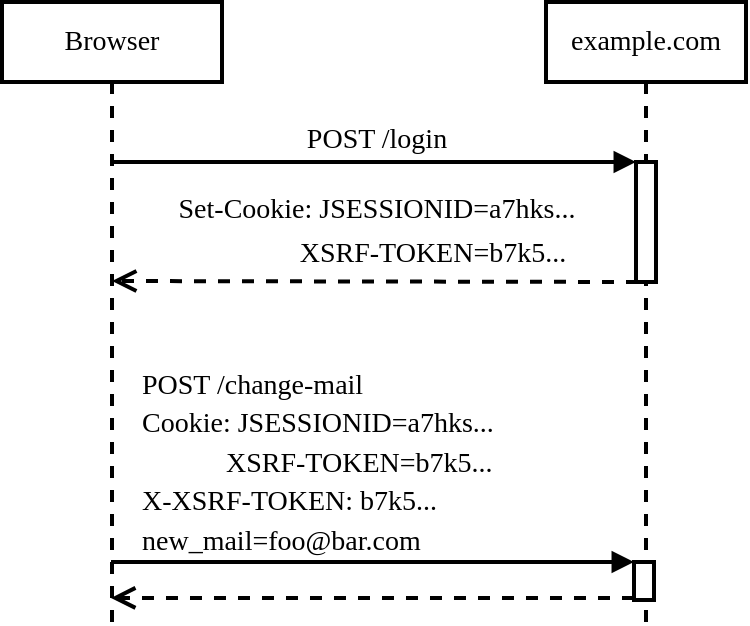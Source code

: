 <mxfile version="15.4.0" type="device"><diagram id="8iDC9oUhfSnun7ojiw0k" name="Page-1"><mxGraphModel dx="1106" dy="747" grid="1" gridSize="10" guides="1" tooltips="1" connect="1" arrows="1" fold="1" page="1" pageScale="1" pageWidth="827" pageHeight="1169" math="0" shadow="0"><root><mxCell id="0"/><mxCell id="1" parent="0"/><mxCell id="8Qe01AhGgwnR8X3XI0Tu-1" value="Browser" style="shape=umlLifeline;perimeter=lifelinePerimeter;whiteSpace=wrap;html=1;container=1;collapsible=0;recursiveResize=0;outlineConnect=0;labelBackgroundColor=none;fontSize=14;fontFamily=Tahoma;strokeWidth=2;" parent="1" vertex="1"><mxGeometry x="152" y="170" width="110" height="310" as="geometry"/></mxCell><mxCell id="8Qe01AhGgwnR8X3XI0Tu-2" value="example.com" style="shape=umlLifeline;perimeter=lifelinePerimeter;whiteSpace=wrap;html=1;container=1;collapsible=0;recursiveResize=0;outlineConnect=0;fontSize=14;fontFamily=Tahoma;strokeWidth=2;" parent="1" vertex="1"><mxGeometry x="424" y="170" width="100" height="310" as="geometry"/></mxCell><mxCell id="8Qe01AhGgwnR8X3XI0Tu-4" value="" style="html=1;points=[];perimeter=orthogonalPerimeter;fontSize=14;fontFamily=Tahoma;strokeWidth=2;" parent="8Qe01AhGgwnR8X3XI0Tu-2" vertex="1"><mxGeometry x="45" y="80" width="10" height="60" as="geometry"/></mxCell><mxCell id="R89_2Fw37EKm2TWZmUV--1" value="" style="html=1;points=[];perimeter=orthogonalPerimeter;fontSize=14;fontFamily=Tahoma;strokeWidth=2;" parent="8Qe01AhGgwnR8X3XI0Tu-2" vertex="1"><mxGeometry x="44" y="280" width="10" height="19" as="geometry"/></mxCell><mxCell id="8Qe01AhGgwnR8X3XI0Tu-5" value="POST /login" style="html=1;verticalAlign=bottom;endArrow=block;entryX=0;entryY=0;fontSize=14;fontFamily=Tahoma;strokeWidth=2;" parent="1" source="8Qe01AhGgwnR8X3XI0Tu-1" target="8Qe01AhGgwnR8X3XI0Tu-4" edge="1"><mxGeometry relative="1" as="geometry"><mxPoint x="235" y="250" as="sourcePoint"/></mxGeometry></mxCell><mxCell id="8Qe01AhGgwnR8X3XI0Tu-6" value="&lt;p style=&quot;line-height: 0% ; font-size: 14px&quot;&gt;Set-Cookie: JSESSIONID=a7hks...&lt;br&gt;&lt;/p&gt;&lt;div style=&quot;text-align: center&quot;&gt;&lt;span style=&quot;text-align: right ; line-height: 120%&quot;&gt;&amp;nbsp; &amp;nbsp; &amp;nbsp; &amp;nbsp; &amp;nbsp; &amp;nbsp; &amp;nbsp; &amp;nbsp; &amp;nbsp;XSRF-TOKEN=b7k5...&amp;nbsp;&lt;/span&gt;&lt;/div&gt;&lt;p&gt;&lt;/p&gt;&lt;p style=&quot;font-size: 14px&quot;&gt;&lt;/p&gt;" style="html=1;verticalAlign=bottom;endArrow=open;dashed=1;endSize=8;labelBackgroundColor=none;fontSize=14;fontFamily=Tahoma;horizontal=1;spacing=6;spacingTop=2;strokeWidth=2;" parent="1" edge="1"><mxGeometry x="-0.004" y="15" relative="1" as="geometry"><mxPoint x="207" y="309.5" as="targetPoint"/><mxPoint x="470" y="310" as="sourcePoint"/><mxPoint as="offset"/></mxGeometry></mxCell><mxCell id="R89_2Fw37EKm2TWZmUV--2" value="&lt;p style=&quot;line-height: 140%&quot;&gt;POST /change-mail&lt;br style=&quot;font-size: 14px&quot;&gt;Cookie: JSESSIONID=&lt;span style=&quot;&quot;&gt;a7hks&lt;/span&gt;...&lt;br&gt;&amp;nbsp; &amp;nbsp; &amp;nbsp; &amp;nbsp; &amp;nbsp; &amp;nbsp;&amp;nbsp;&lt;span style=&quot;&quot;&gt;XSRF-TOKEN=b7k5...&amp;nbsp;&lt;br&gt;&lt;/span&gt;X-XSRF-TOKEN: b7k5...&lt;br style=&quot;font-size: 14px&quot;&gt;&lt;span style=&quot;font-size: 14px&quot;&gt;new_mail=foo@bar.com&lt;/span&gt;&lt;/p&gt;" style="html=1;verticalAlign=middle;endArrow=block;entryX=0;entryY=0;align=left;labelBackgroundColor=none;fontSize=14;fontFamily=Tahoma;strokeWidth=2;" parent="1" edge="1"><mxGeometry x="-0.897" y="50" relative="1" as="geometry"><mxPoint x="206.5" y="450" as="sourcePoint"/><Array as="points"/><mxPoint as="offset"/><mxPoint x="468" y="450" as="targetPoint"/></mxGeometry></mxCell><mxCell id="R89_2Fw37EKm2TWZmUV--3" value="" style="html=1;verticalAlign=bottom;endArrow=open;dashed=1;endSize=8;exitX=0;exitY=0.95;fontSize=14;fontFamily=Tahoma;strokeWidth=2;" parent="1" source="R89_2Fw37EKm2TWZmUV--1" edge="1"><mxGeometry relative="1" as="geometry"><mxPoint x="206.5" y="467.95" as="targetPoint"/></mxGeometry></mxCell></root></mxGraphModel></diagram></mxfile>